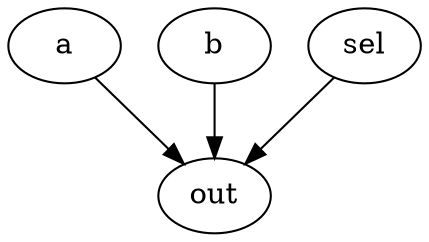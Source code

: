 strict digraph "" {
	a	[complexity=8,
		importance=1.54545395226,
		rank=0.193181744033];
	out	[complexity=0,
		importance=0.454545232098,
		rank=0.0];
	a -> out;
	b	[complexity=6,
		importance=1.09090872016,
		rank=0.181818120027];
	b -> out;
	sel	[complexity=5,
		importance=2.45454441646,
		rank=0.490908883291];
	sel -> out;
}
